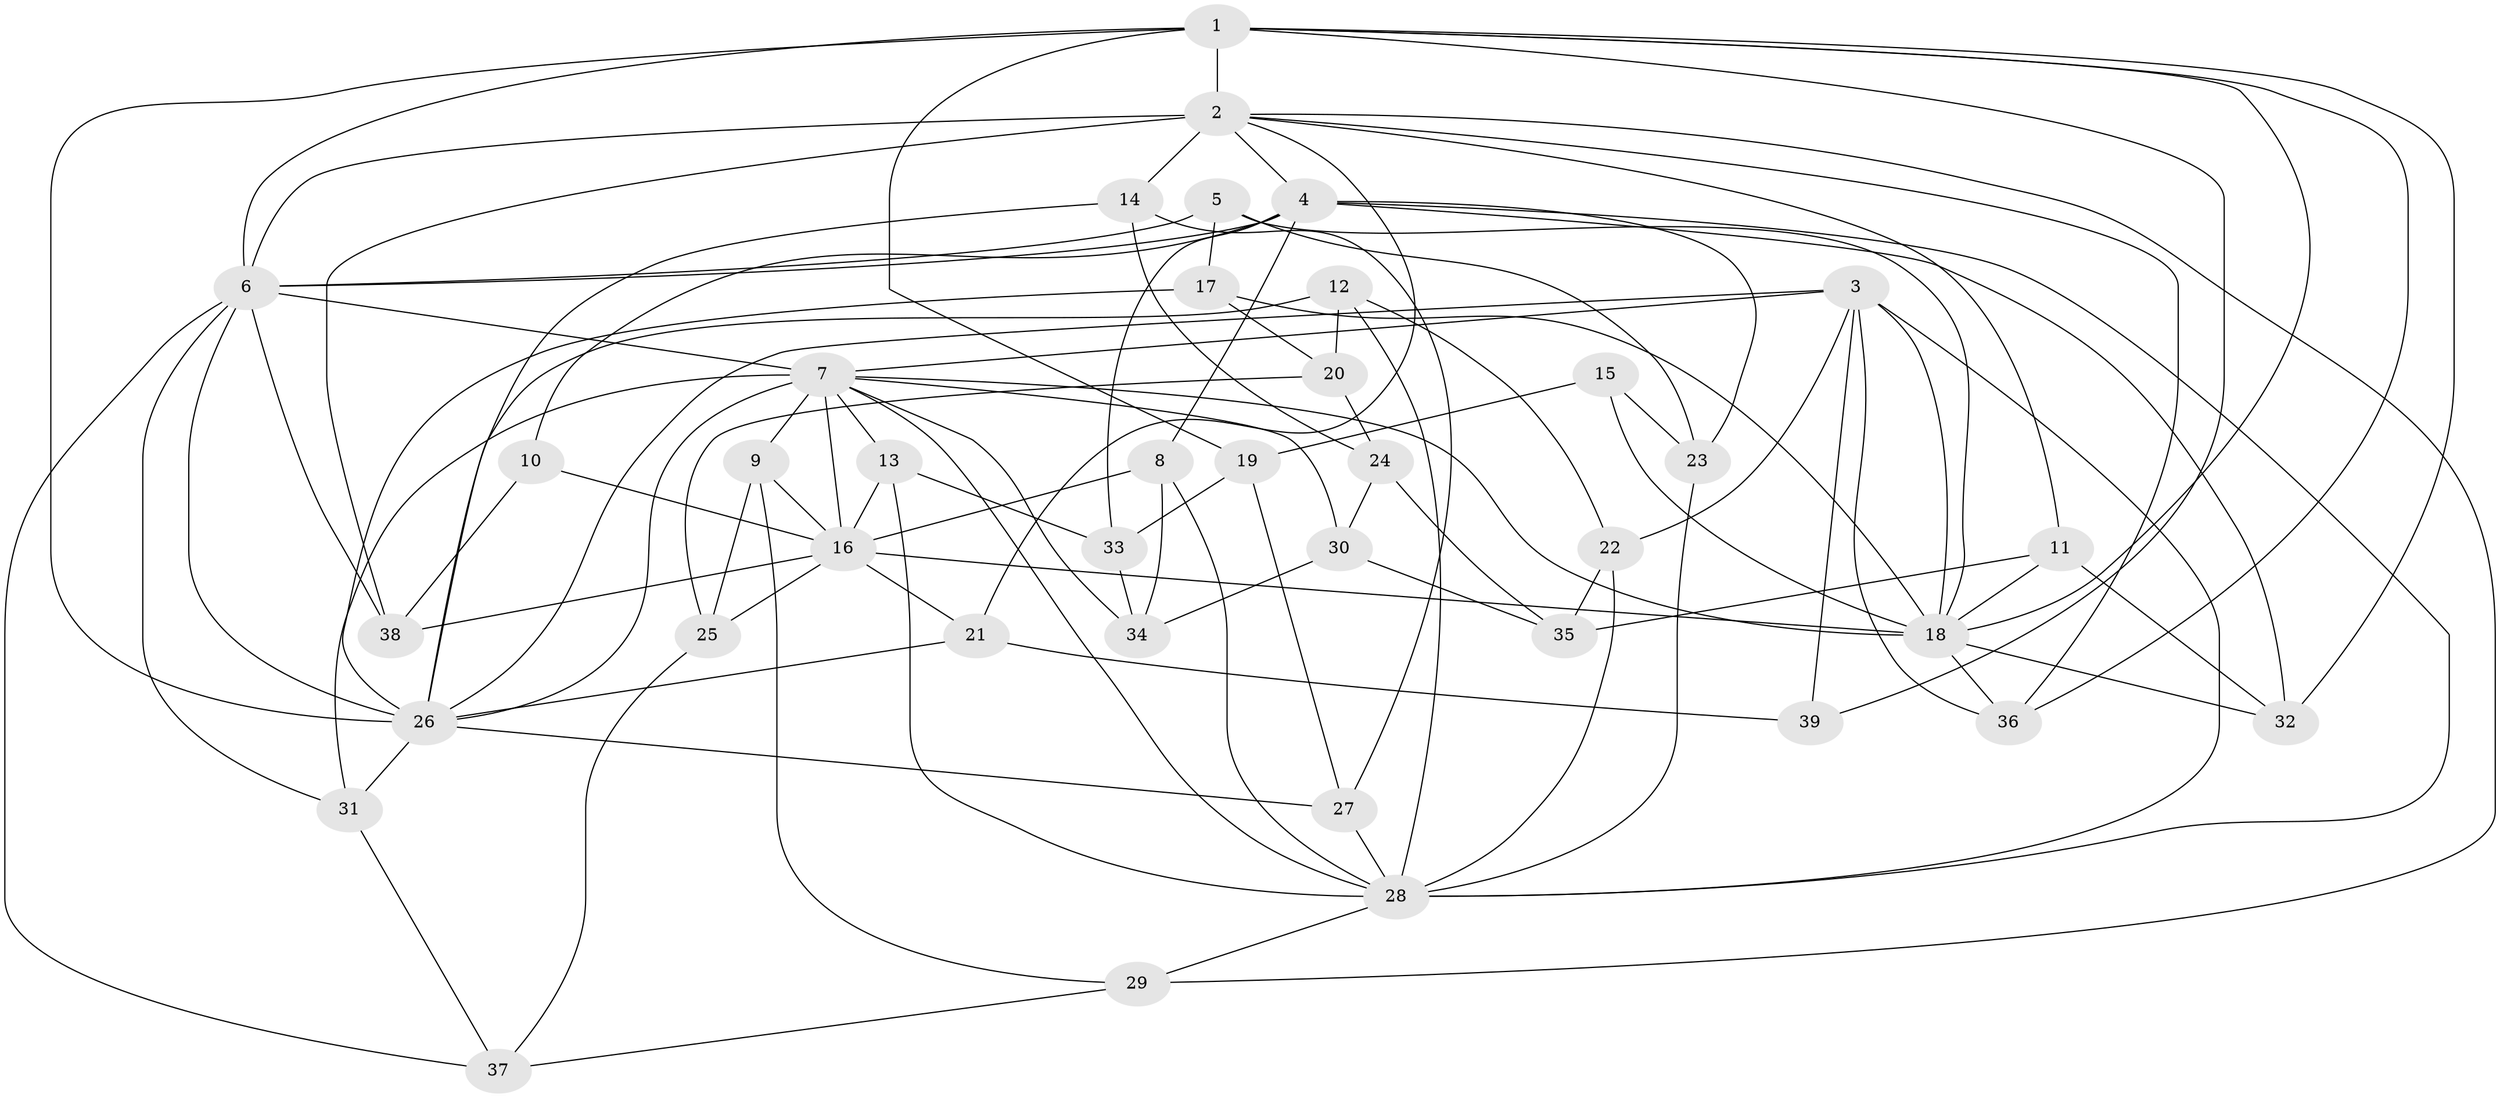 // original degree distribution, {4: 1.0}
// Generated by graph-tools (version 1.1) at 2025/37/03/09/25 02:37:58]
// undirected, 39 vertices, 102 edges
graph export_dot {
graph [start="1"]
  node [color=gray90,style=filled];
  1;
  2;
  3;
  4;
  5;
  6;
  7;
  8;
  9;
  10;
  11;
  12;
  13;
  14;
  15;
  16;
  17;
  18;
  19;
  20;
  21;
  22;
  23;
  24;
  25;
  26;
  27;
  28;
  29;
  30;
  31;
  32;
  33;
  34;
  35;
  36;
  37;
  38;
  39;
  1 -- 2 [weight=2.0];
  1 -- 6 [weight=1.0];
  1 -- 18 [weight=1.0];
  1 -- 19 [weight=1.0];
  1 -- 26 [weight=2.0];
  1 -- 32 [weight=1.0];
  1 -- 36 [weight=1.0];
  1 -- 39 [weight=1.0];
  2 -- 4 [weight=1.0];
  2 -- 6 [weight=1.0];
  2 -- 11 [weight=1.0];
  2 -- 14 [weight=3.0];
  2 -- 21 [weight=1.0];
  2 -- 29 [weight=1.0];
  2 -- 36 [weight=1.0];
  2 -- 38 [weight=1.0];
  3 -- 7 [weight=1.0];
  3 -- 18 [weight=1.0];
  3 -- 22 [weight=1.0];
  3 -- 26 [weight=1.0];
  3 -- 28 [weight=1.0];
  3 -- 36 [weight=1.0];
  3 -- 39 [weight=2.0];
  4 -- 6 [weight=3.0];
  4 -- 8 [weight=1.0];
  4 -- 10 [weight=1.0];
  4 -- 23 [weight=1.0];
  4 -- 28 [weight=1.0];
  4 -- 32 [weight=1.0];
  4 -- 33 [weight=1.0];
  5 -- 6 [weight=1.0];
  5 -- 17 [weight=1.0];
  5 -- 18 [weight=1.0];
  5 -- 23 [weight=1.0];
  6 -- 7 [weight=1.0];
  6 -- 26 [weight=2.0];
  6 -- 31 [weight=1.0];
  6 -- 37 [weight=1.0];
  6 -- 38 [weight=1.0];
  7 -- 9 [weight=1.0];
  7 -- 13 [weight=1.0];
  7 -- 16 [weight=2.0];
  7 -- 18 [weight=1.0];
  7 -- 26 [weight=1.0];
  7 -- 28 [weight=1.0];
  7 -- 30 [weight=1.0];
  7 -- 31 [weight=1.0];
  7 -- 34 [weight=1.0];
  8 -- 16 [weight=1.0];
  8 -- 28 [weight=1.0];
  8 -- 34 [weight=1.0];
  9 -- 16 [weight=1.0];
  9 -- 25 [weight=1.0];
  9 -- 29 [weight=1.0];
  10 -- 16 [weight=2.0];
  10 -- 38 [weight=1.0];
  11 -- 18 [weight=1.0];
  11 -- 32 [weight=1.0];
  11 -- 35 [weight=1.0];
  12 -- 20 [weight=1.0];
  12 -- 22 [weight=1.0];
  12 -- 26 [weight=1.0];
  12 -- 28 [weight=1.0];
  13 -- 16 [weight=1.0];
  13 -- 28 [weight=1.0];
  13 -- 33 [weight=1.0];
  14 -- 24 [weight=1.0];
  14 -- 26 [weight=1.0];
  14 -- 27 [weight=1.0];
  15 -- 18 [weight=2.0];
  15 -- 19 [weight=1.0];
  15 -- 23 [weight=1.0];
  16 -- 18 [weight=2.0];
  16 -- 21 [weight=1.0];
  16 -- 25 [weight=1.0];
  16 -- 38 [weight=1.0];
  17 -- 18 [weight=1.0];
  17 -- 20 [weight=1.0];
  17 -- 26 [weight=1.0];
  18 -- 32 [weight=1.0];
  18 -- 36 [weight=1.0];
  19 -- 27 [weight=1.0];
  19 -- 33 [weight=1.0];
  20 -- 24 [weight=1.0];
  20 -- 25 [weight=1.0];
  21 -- 26 [weight=1.0];
  21 -- 39 [weight=1.0];
  22 -- 28 [weight=1.0];
  22 -- 35 [weight=1.0];
  23 -- 28 [weight=1.0];
  24 -- 30 [weight=1.0];
  24 -- 35 [weight=1.0];
  25 -- 37 [weight=1.0];
  26 -- 27 [weight=1.0];
  26 -- 31 [weight=1.0];
  27 -- 28 [weight=1.0];
  28 -- 29 [weight=1.0];
  29 -- 37 [weight=1.0];
  30 -- 34 [weight=1.0];
  30 -- 35 [weight=1.0];
  31 -- 37 [weight=1.0];
  33 -- 34 [weight=1.0];
}
